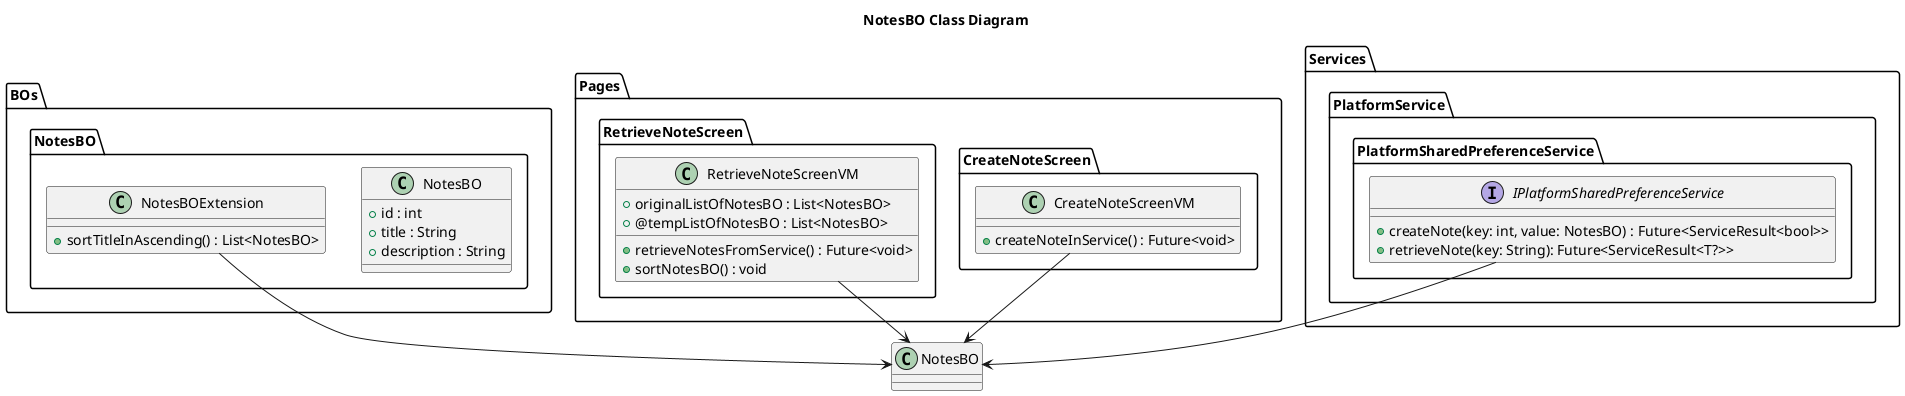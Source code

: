 @startuml NotesBO-Class
title NotesBO Class Diagram
package BOs{
    package NotesBO{
        class NotesBO{
            + id : int
            + title : String
            + description : String
        }
        class NotesBOExtension{
            + sortTitleInAscending() : List<NotesBO>
        }
    }
}
package Pages{
    package CreateNoteScreen{
        class CreateNoteScreenVM{
            + createNoteInService() : Future<void>
        }
    }
    package RetrieveNoteScreen{
        class RetrieveNoteScreenVM{
            + originalListOfNotesBO : List<NotesBO>
            + @tempListOfNotesBO : List<NotesBO>
            + retrieveNotesFromService() : Future<void>
            + sortNotesBO() : void 
        }
    }
}
package Services{
    package PlatformService{
        package PlatformSharedPreferenceService{
            interface IPlatformSharedPreferenceService{
                + createNote(key: int, value: NotesBO) : Future<ServiceResult<bool>>
                + retrieveNote(key: String): Future<ServiceResult<T?>>
            }
        }
    }
}
NotesBOExtension --> NotesBO
IPlatformSharedPreferenceService --> NotesBO
CreateNoteScreenVM --> NotesBO
RetrieveNoteScreenVM --> NotesBO 

newpage 
title NotesBOExtension Class diagram 
package BOs{
    package NotesBO{
        class NotesBOExtension{
            + sortTitleInAscending() : List<NotesBO>
        }
    }
} 
package Pages{
    package RetrieveNoteScreen{
        class RetrieveNoteScreenVM{
            + sortNotesBO() : void 
        }
    }
}
RetrieveNoteScreenVM --> NotesBOExtension
@enduml